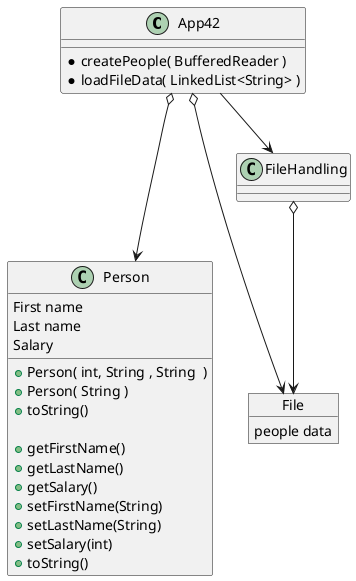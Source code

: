 @startuml
'https://plantuml.com/class-diagram

class App42 {
    *createPeople( BufferedReader )
    *loadFileData( LinkedList<String> )
}

class Person {
    First name
    Last name
    Salary

    +Person( int, String , String  )
    +Person( String )
    +toString()

    +getFirstName()
    +getLastName()
    +getSalary()
    +setFirstName(String)
    +setLastName(String)
    +setSalary(int)


    +toString()
}

object File {
    people data
}

App42 o---> Person
App42 --> FileHandling
FileHandling o--> File
App42 o--> File
@enduml